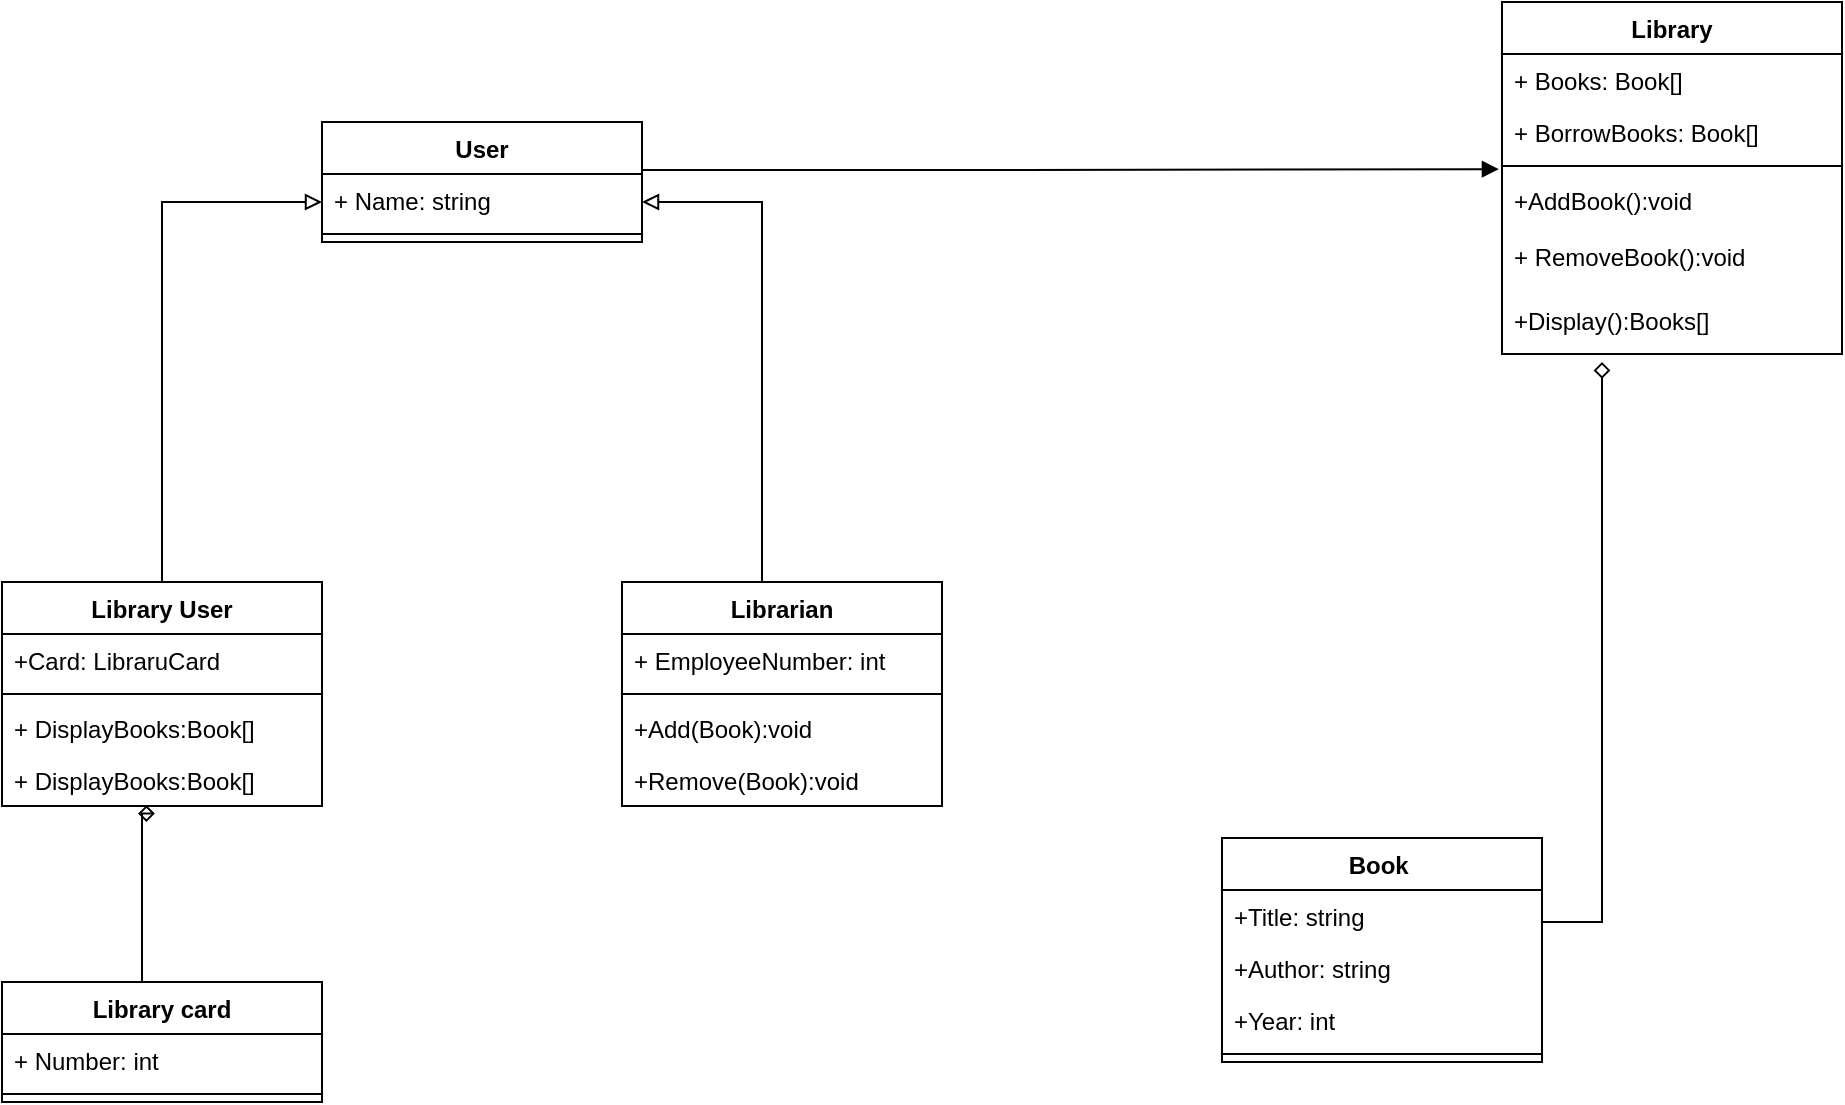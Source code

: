 <mxfile version="20.8.16" type="device"><diagram name="Page-1" id="KLosD6vzMzA8EFDtmZMp"><mxGraphModel dx="2126" dy="1706" grid="1" gridSize="10" guides="1" tooltips="1" connect="1" arrows="1" fold="1" page="1" pageScale="1" pageWidth="850" pageHeight="1100" math="0" shadow="0"><root><mxCell id="0"/><mxCell id="1" parent="0"/><mxCell id="Ykb8QBQR02uEn6Z9xCQW-10" value="Library" style="swimlane;fontStyle=1;align=center;verticalAlign=top;childLayout=stackLayout;horizontal=1;startSize=26;horizontalStack=0;resizeParent=1;resizeParentMax=0;resizeLast=0;collapsible=1;marginBottom=0;" parent="1" vertex="1"><mxGeometry x="620" y="-30" width="170" height="176" as="geometry"/></mxCell><mxCell id="Ykb8QBQR02uEn6Z9xCQW-32" value="+ Books: Book[]" style="text;strokeColor=none;fillColor=none;align=left;verticalAlign=top;spacingLeft=4;spacingRight=4;overflow=hidden;rotatable=0;points=[[0,0.5],[1,0.5]];portConstraint=eastwest;" parent="Ykb8QBQR02uEn6Z9xCQW-10" vertex="1"><mxGeometry y="26" width="170" height="26" as="geometry"/></mxCell><mxCell id="Ykb8QBQR02uEn6Z9xCQW-11" value="+ BorrowBooks: Book[]" style="text;strokeColor=none;fillColor=none;align=left;verticalAlign=top;spacingLeft=4;spacingRight=4;overflow=hidden;rotatable=0;points=[[0,0.5],[1,0.5]];portConstraint=eastwest;" parent="Ykb8QBQR02uEn6Z9xCQW-10" vertex="1"><mxGeometry y="52" width="170" height="26" as="geometry"/></mxCell><mxCell id="Ykb8QBQR02uEn6Z9xCQW-12" value="" style="line;strokeWidth=1;fillColor=none;align=left;verticalAlign=middle;spacingTop=-1;spacingLeft=3;spacingRight=3;rotatable=0;labelPosition=right;points=[];portConstraint=eastwest;strokeColor=inherit;" parent="Ykb8QBQR02uEn6Z9xCQW-10" vertex="1"><mxGeometry y="78" width="170" height="8" as="geometry"/></mxCell><mxCell id="Ykb8QBQR02uEn6Z9xCQW-13" value="+AddBook():void&#10;&#10;+ RemoveBook():void&#10;&#10;&#10;&#10;" style="text;strokeColor=none;fillColor=none;align=left;verticalAlign=top;spacingLeft=4;spacingRight=4;overflow=hidden;rotatable=0;points=[[0,0.5],[1,0.5]];portConstraint=eastwest;" parent="Ykb8QBQR02uEn6Z9xCQW-10" vertex="1"><mxGeometry y="86" width="170" height="60" as="geometry"/></mxCell><mxCell id="Ykb8QBQR02uEn6Z9xCQW-31" value="+Display():Books[]" style="text;strokeColor=none;fillColor=none;align=left;verticalAlign=top;spacingLeft=4;spacingRight=4;overflow=hidden;rotatable=0;points=[[0,0.5],[1,0.5]];portConstraint=eastwest;" parent="Ykb8QBQR02uEn6Z9xCQW-10" vertex="1"><mxGeometry y="146" width="170" height="30" as="geometry"/></mxCell><mxCell id="Ykb8QBQR02uEn6Z9xCQW-39" style="edgeStyle=orthogonalEdgeStyle;rounded=0;orthogonalLoop=1;jettySize=auto;html=1;endArrow=block;endFill=0;" parent="1" source="Ykb8QBQR02uEn6Z9xCQW-14" edge="1"><mxGeometry relative="1" as="geometry"><mxPoint x="190" y="70" as="targetPoint"/><Array as="points"><mxPoint x="250" y="70"/><mxPoint x="190" y="70"/></Array></mxGeometry></mxCell><mxCell id="Ykb8QBQR02uEn6Z9xCQW-14" value="Librarian" style="swimlane;fontStyle=1;align=center;verticalAlign=top;childLayout=stackLayout;horizontal=1;startSize=26;horizontalStack=0;resizeParent=1;resizeParentMax=0;resizeLast=0;collapsible=1;marginBottom=0;" parent="1" vertex="1"><mxGeometry x="180" y="260" width="160" height="112" as="geometry"/></mxCell><mxCell id="Ykb8QBQR02uEn6Z9xCQW-15" value="+ EmployeeNumber: int" style="text;strokeColor=none;fillColor=none;align=left;verticalAlign=top;spacingLeft=4;spacingRight=4;overflow=hidden;rotatable=0;points=[[0,0.5],[1,0.5]];portConstraint=eastwest;" parent="Ykb8QBQR02uEn6Z9xCQW-14" vertex="1"><mxGeometry y="26" width="160" height="26" as="geometry"/></mxCell><mxCell id="Ykb8QBQR02uEn6Z9xCQW-16" value="" style="line;strokeWidth=1;fillColor=none;align=left;verticalAlign=middle;spacingTop=-1;spacingLeft=3;spacingRight=3;rotatable=0;labelPosition=right;points=[];portConstraint=eastwest;strokeColor=inherit;" parent="Ykb8QBQR02uEn6Z9xCQW-14" vertex="1"><mxGeometry y="52" width="160" height="8" as="geometry"/></mxCell><mxCell id="Ykb8QBQR02uEn6Z9xCQW-17" value="+Add(Book):void" style="text;strokeColor=none;fillColor=none;align=left;verticalAlign=top;spacingLeft=4;spacingRight=4;overflow=hidden;rotatable=0;points=[[0,0.5],[1,0.5]];portConstraint=eastwest;" parent="Ykb8QBQR02uEn6Z9xCQW-14" vertex="1"><mxGeometry y="60" width="160" height="26" as="geometry"/></mxCell><mxCell id="Ykb8QBQR02uEn6Z9xCQW-48" value="+Remove(Book):void" style="text;strokeColor=none;fillColor=none;align=left;verticalAlign=top;spacingLeft=4;spacingRight=4;overflow=hidden;rotatable=0;points=[[0,0.5],[1,0.5]];portConstraint=eastwest;" parent="Ykb8QBQR02uEn6Z9xCQW-14" vertex="1"><mxGeometry y="86" width="160" height="26" as="geometry"/></mxCell><mxCell id="Ykb8QBQR02uEn6Z9xCQW-47" style="edgeStyle=orthogonalEdgeStyle;rounded=0;orthogonalLoop=1;jettySize=auto;html=1;entryX=-0.009;entryY=-0.04;entryDx=0;entryDy=0;entryPerimeter=0;endArrow=block;endFill=1;" parent="1" source="Ykb8QBQR02uEn6Z9xCQW-18" target="Ykb8QBQR02uEn6Z9xCQW-13" edge="1"><mxGeometry relative="1" as="geometry"><Array as="points"><mxPoint x="380" y="54"/><mxPoint x="380" y="54"/></Array></mxGeometry></mxCell><mxCell id="Ykb8QBQR02uEn6Z9xCQW-18" value="User" style="swimlane;fontStyle=1;align=center;verticalAlign=top;childLayout=stackLayout;horizontal=1;startSize=26;horizontalStack=0;resizeParent=1;resizeParentMax=0;resizeLast=0;collapsible=1;marginBottom=0;" parent="1" vertex="1"><mxGeometry x="30" y="30" width="160" height="60" as="geometry"/></mxCell><mxCell id="Ykb8QBQR02uEn6Z9xCQW-19" value="+ Name: string" style="text;strokeColor=none;fillColor=none;align=left;verticalAlign=top;spacingLeft=4;spacingRight=4;overflow=hidden;rotatable=0;points=[[0,0.5],[1,0.5]];portConstraint=eastwest;" parent="Ykb8QBQR02uEn6Z9xCQW-18" vertex="1"><mxGeometry y="26" width="160" height="26" as="geometry"/></mxCell><mxCell id="Ykb8QBQR02uEn6Z9xCQW-20" value="" style="line;strokeWidth=1;fillColor=none;align=left;verticalAlign=middle;spacingTop=-1;spacingLeft=3;spacingRight=3;rotatable=0;labelPosition=right;points=[];portConstraint=eastwest;strokeColor=inherit;" parent="Ykb8QBQR02uEn6Z9xCQW-18" vertex="1"><mxGeometry y="52" width="160" height="8" as="geometry"/></mxCell><mxCell id="Ykb8QBQR02uEn6Z9xCQW-22" value="Book " style="swimlane;fontStyle=1;align=center;verticalAlign=top;childLayout=stackLayout;horizontal=1;startSize=26;horizontalStack=0;resizeParent=1;resizeParentMax=0;resizeLast=0;collapsible=1;marginBottom=0;" parent="1" vertex="1"><mxGeometry x="480" y="388" width="160" height="112" as="geometry"/></mxCell><mxCell id="Ykb8QBQR02uEn6Z9xCQW-23" value="+Title: string" style="text;strokeColor=none;fillColor=none;align=left;verticalAlign=top;spacingLeft=4;spacingRight=4;overflow=hidden;rotatable=0;points=[[0,0.5],[1,0.5]];portConstraint=eastwest;" parent="Ykb8QBQR02uEn6Z9xCQW-22" vertex="1"><mxGeometry y="26" width="160" height="26" as="geometry"/></mxCell><mxCell id="Ykb8QBQR02uEn6Z9xCQW-33" value="+Author: string&#10;" style="text;strokeColor=none;fillColor=none;align=left;verticalAlign=top;spacingLeft=4;spacingRight=4;overflow=hidden;rotatable=0;points=[[0,0.5],[1,0.5]];portConstraint=eastwest;" parent="Ykb8QBQR02uEn6Z9xCQW-22" vertex="1"><mxGeometry y="52" width="160" height="26" as="geometry"/></mxCell><mxCell id="Ykb8QBQR02uEn6Z9xCQW-34" value="+Year: int&#10;" style="text;strokeColor=none;fillColor=none;align=left;verticalAlign=top;spacingLeft=4;spacingRight=4;overflow=hidden;rotatable=0;points=[[0,0.5],[1,0.5]];portConstraint=eastwest;" parent="Ykb8QBQR02uEn6Z9xCQW-22" vertex="1"><mxGeometry y="78" width="160" height="26" as="geometry"/></mxCell><mxCell id="Ykb8QBQR02uEn6Z9xCQW-24" value="" style="line;strokeWidth=1;fillColor=none;align=left;verticalAlign=middle;spacingTop=-1;spacingLeft=3;spacingRight=3;rotatable=0;labelPosition=right;points=[];portConstraint=eastwest;strokeColor=inherit;" parent="Ykb8QBQR02uEn6Z9xCQW-22" vertex="1"><mxGeometry y="104" width="160" height="8" as="geometry"/></mxCell><mxCell id="Ykb8QBQR02uEn6Z9xCQW-44" style="edgeStyle=orthogonalEdgeStyle;rounded=0;orthogonalLoop=1;jettySize=auto;html=1;endArrow=diamond;endFill=0;entryX=0.425;entryY=1.146;entryDx=0;entryDy=0;entryPerimeter=0;" parent="1" source="Ykb8QBQR02uEn6Z9xCQW-26" edge="1" target="IOCdvpMwpXkexcdsTVR6-1"><mxGeometry relative="1" as="geometry"><mxPoint x="-60" y="350" as="targetPoint"/><Array as="points"><mxPoint x="-60" y="376"/></Array></mxGeometry></mxCell><mxCell id="Ykb8QBQR02uEn6Z9xCQW-26" value="Library card" style="swimlane;fontStyle=1;align=center;verticalAlign=top;childLayout=stackLayout;horizontal=1;startSize=26;horizontalStack=0;resizeParent=1;resizeParentMax=0;resizeLast=0;collapsible=1;marginBottom=0;" parent="1" vertex="1"><mxGeometry x="-130" y="460" width="160" height="60" as="geometry"/></mxCell><mxCell id="Ykb8QBQR02uEn6Z9xCQW-27" value="+ Number: int" style="text;strokeColor=none;fillColor=none;align=left;verticalAlign=top;spacingLeft=4;spacingRight=4;overflow=hidden;rotatable=0;points=[[0,0.5],[1,0.5]];portConstraint=eastwest;" parent="Ykb8QBQR02uEn6Z9xCQW-26" vertex="1"><mxGeometry y="26" width="160" height="26" as="geometry"/></mxCell><mxCell id="Ykb8QBQR02uEn6Z9xCQW-28" value="" style="line;strokeWidth=1;fillColor=none;align=left;verticalAlign=middle;spacingTop=-1;spacingLeft=3;spacingRight=3;rotatable=0;labelPosition=right;points=[];portConstraint=eastwest;strokeColor=inherit;" parent="Ykb8QBQR02uEn6Z9xCQW-26" vertex="1"><mxGeometry y="52" width="160" height="8" as="geometry"/></mxCell><mxCell id="Ykb8QBQR02uEn6Z9xCQW-43" style="edgeStyle=orthogonalEdgeStyle;rounded=0;orthogonalLoop=1;jettySize=auto;html=1;endArrow=block;endFill=0;entryX=0;entryY=0.5;entryDx=0;entryDy=0;" parent="1" source="Ykb8QBQR02uEn6Z9xCQW-35" target="Ykb8QBQR02uEn6Z9xCQW-19" edge="1"><mxGeometry relative="1" as="geometry"><mxPoint x="60" y="90" as="targetPoint"/><Array as="points"><mxPoint x="-50" y="70"/><mxPoint x="30" y="70"/></Array></mxGeometry></mxCell><mxCell id="Ykb8QBQR02uEn6Z9xCQW-35" value="Library User" style="swimlane;fontStyle=1;align=center;verticalAlign=top;childLayout=stackLayout;horizontal=1;startSize=26;horizontalStack=0;resizeParent=1;resizeParentMax=0;resizeLast=0;collapsible=1;marginBottom=0;" parent="1" vertex="1"><mxGeometry x="-130" y="260" width="160" height="112" as="geometry"/></mxCell><mxCell id="Ykb8QBQR02uEn6Z9xCQW-36" value="+Card: LibraruCard" style="text;strokeColor=none;fillColor=none;align=left;verticalAlign=top;spacingLeft=4;spacingRight=4;overflow=hidden;rotatable=0;points=[[0,0.5],[1,0.5]];portConstraint=eastwest;" parent="Ykb8QBQR02uEn6Z9xCQW-35" vertex="1"><mxGeometry y="26" width="160" height="26" as="geometry"/></mxCell><mxCell id="Ykb8QBQR02uEn6Z9xCQW-37" value="" style="line;strokeWidth=1;fillColor=none;align=left;verticalAlign=middle;spacingTop=-1;spacingLeft=3;spacingRight=3;rotatable=0;labelPosition=right;points=[];portConstraint=eastwest;strokeColor=inherit;" parent="Ykb8QBQR02uEn6Z9xCQW-35" vertex="1"><mxGeometry y="52" width="160" height="8" as="geometry"/></mxCell><mxCell id="Ykb8QBQR02uEn6Z9xCQW-38" value="+ DisplayBooks:Book[]" style="text;strokeColor=none;fillColor=none;align=left;verticalAlign=top;spacingLeft=4;spacingRight=4;overflow=hidden;rotatable=0;points=[[0,0.5],[1,0.5]];portConstraint=eastwest;" parent="Ykb8QBQR02uEn6Z9xCQW-35" vertex="1"><mxGeometry y="60" width="160" height="26" as="geometry"/></mxCell><mxCell id="IOCdvpMwpXkexcdsTVR6-1" value="+ DisplayBooks:Book[]" style="text;strokeColor=none;fillColor=none;align=left;verticalAlign=top;spacingLeft=4;spacingRight=4;overflow=hidden;rotatable=0;points=[[0,0.5],[1,0.5]];portConstraint=eastwest;" vertex="1" parent="Ykb8QBQR02uEn6Z9xCQW-35"><mxGeometry y="86" width="160" height="26" as="geometry"/></mxCell><mxCell id="Ykb8QBQR02uEn6Z9xCQW-45" style="edgeStyle=orthogonalEdgeStyle;rounded=0;orthogonalLoop=1;jettySize=auto;html=1;endArrow=diamond;endFill=0;" parent="1" edge="1"><mxGeometry relative="1" as="geometry"><mxPoint x="640" y="430" as="sourcePoint"/><mxPoint x="670" y="150" as="targetPoint"/><Array as="points"><mxPoint x="640" y="430"/><mxPoint x="670" y="430"/></Array></mxGeometry></mxCell></root></mxGraphModel></diagram></mxfile>